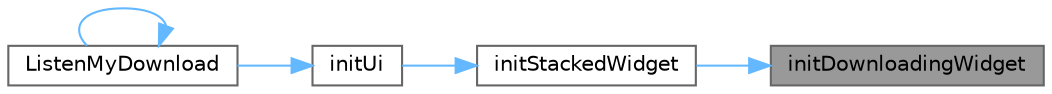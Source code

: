 digraph "initDownloadingWidget"
{
 // LATEX_PDF_SIZE
  bgcolor="transparent";
  edge [fontname=Helvetica,fontsize=10,labelfontname=Helvetica,labelfontsize=10];
  node [fontname=Helvetica,fontsize=10,shape=box,height=0.2,width=0.4];
  rankdir="RL";
  Node1 [id="Node000001",label="initDownloadingWidget",height=0.2,width=0.4,color="gray40", fillcolor="grey60", style="filled", fontcolor="black",tooltip="初始化下载中控件"];
  Node1 -> Node2 [id="edge1_Node000001_Node000002",dir="back",color="steelblue1",style="solid",tooltip=" "];
  Node2 [id="Node000002",label="initStackedWidget",height=0.2,width=0.4,color="grey40", fillcolor="white", style="filled",URL="$class_listen_my_download.html#a0880fc715278119401b0b218adc8ade6",tooltip="初始化堆栈窗口"];
  Node2 -> Node3 [id="edge2_Node000002_Node000003",dir="back",color="steelblue1",style="solid",tooltip=" "];
  Node3 [id="Node000003",label="initUi",height=0.2,width=0.4,color="grey40", fillcolor="white", style="filled",URL="$class_listen_my_download.html#afba6e95967cc3eb25fd518f7bde6ec04",tooltip="初始化界面"];
  Node3 -> Node4 [id="edge3_Node000003_Node000004",dir="back",color="steelblue1",style="solid",tooltip=" "];
  Node4 [id="Node000004",label="ListenMyDownload",height=0.2,width=0.4,color="grey40", fillcolor="white", style="filled",URL="$class_listen_my_download.html#aa431dd59faceea3de531be41aff7caee",tooltip="构造函数，初始化下载管理界面"];
  Node4 -> Node4 [id="edge4_Node000004_Node000004",dir="back",color="steelblue1",style="solid",tooltip=" "];
}

